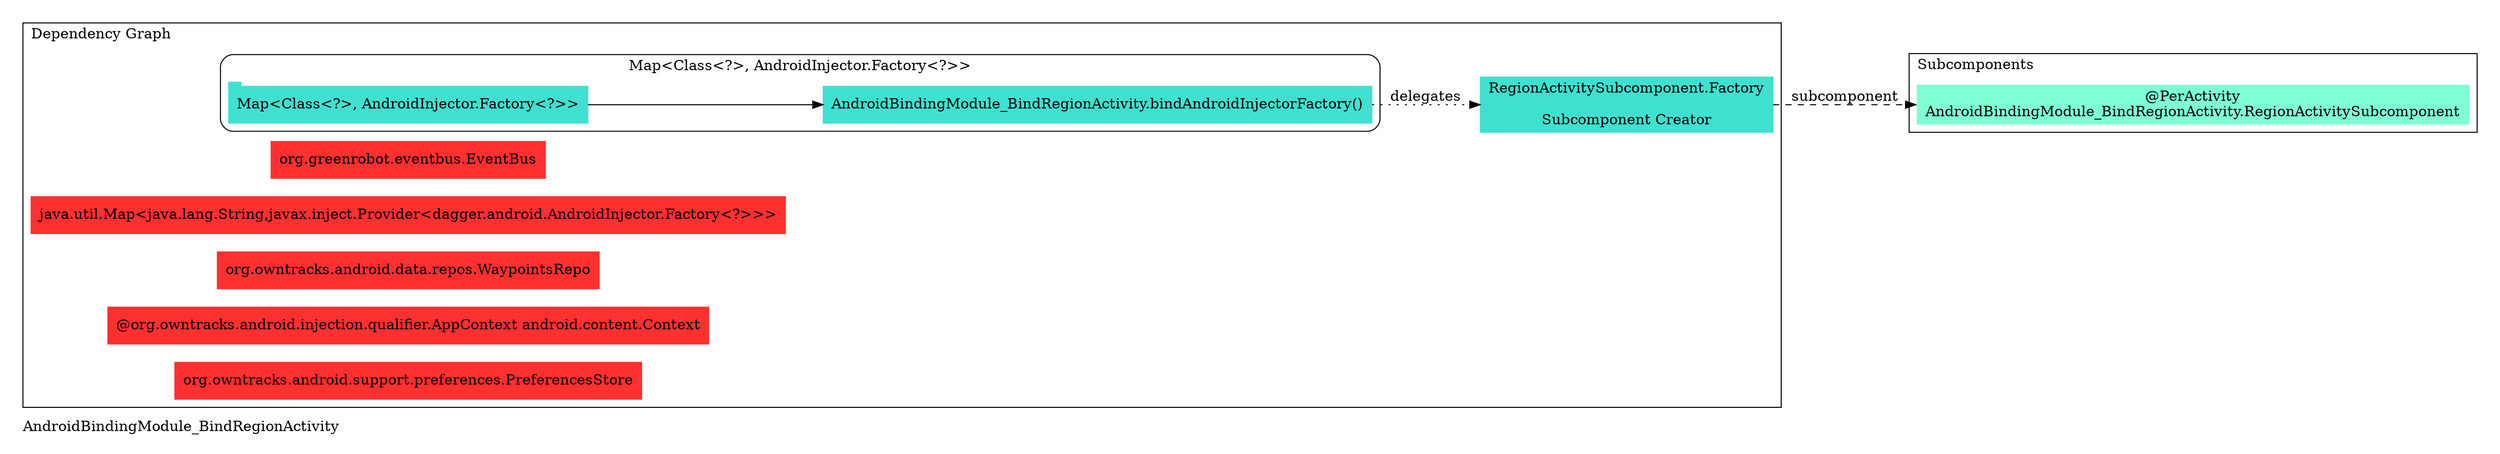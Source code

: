 digraph "org.owntracks.android.injection.modules.AndroidBindingModule_BindRegionActivity" {
  graph [rankdir="LR", labeljust="l", label="AndroidBindingModule_BindRegionActivity", pad="0.2", compound="true"]
  node [shape="rectangle", style="filled", color="turquoise"]
  subgraph "cluster_Entry Points" {
    graph [labeljust="l", label="Entry Points"]
    node [shape="component", penwidth="2"]
  }
  subgraph "cluster_Dependency Graph" {
    graph [labeljust="l", label="Dependency Graph"]
    "59ede4e3-8e00-408d-8445-d0b398e135b1" [label="AndroidBindingModule_BindRegionActivity.bindAndroidInjectorFactory()", color="turquoise"]
    "76be678c-1b2b-4066-8af2-3064d5762476" [label="RegionActivitySubcomponent.Factory\n\nSubcomponent Creator", color="turquoise"]
    "ff04c970-fad5-4e93-92ce-f4c28bfa29f6" [label="org.greenrobot.eventbus.EventBus", color="firebrick1"]
    "13791d94-4874-462f-a292-194633444376" [label="java.util.Map<java.lang.String,javax.inject.Provider<dagger.android.AndroidInjector.Factory<?>>>", color="firebrick1"]
    "ef59071f-31cc-4019-8352-8ec354fee1bb" [label="org.owntracks.android.data.repos.WaypointsRepo", color="firebrick1"]
    "78c51171-e760-411f-9945-fac43095530e" [label="@org.owntracks.android.injection.qualifier.AppContext android.content.Context", color="firebrick1"]
    "1f41aa01-eb33-466a-8949-319a68564ff1" [label="org.owntracks.android.support.preferences.PreferencesStore", color="firebrick1"]
    subgraph "cluster_Map<Class<?>, AndroidInjector.Factory<?>>" {
      graph [label="Map<Class<?>, AndroidInjector.Factory<?>>", labeljust="c", style="rounded", color="black"]
      "15302dc3-d28f-4512-b8e6-a6a093c5a952" [label="Map<Class<?>, AndroidInjector.Factory<?>>", color="turquoise", shape="tab"]
      "59ede4e3-8e00-408d-8445-d0b398e135b1" [label="AndroidBindingModule_BindRegionActivity.bindAndroidInjectorFactory()", color="turquoise"]
    }
  }
  subgraph "cluster_Subcomponents" {
    graph [labeljust="l", shape="folder", label="Subcomponents"]
    "e2b04f1a-c382-4f58-b185-33c00b47550f" [label="@PerActivity\nAndroidBindingModule_BindRegionActivity.RegionActivitySubcomponent", href="full_org.owntracks.android.injection.modules.AndroidBindingModule_BindRegionActivity.RegionActivitySubcomponent.svg", color="aquamarine"]
  }
  "15302dc3-d28f-4512-b8e6-a6a093c5a952" -> "59ede4e3-8e00-408d-8445-d0b398e135b1"
  "59ede4e3-8e00-408d-8445-d0b398e135b1" -> "76be678c-1b2b-4066-8af2-3064d5762476" [style="dotted", label="delegates"]
  "76be678c-1b2b-4066-8af2-3064d5762476" -> "e2b04f1a-c382-4f58-b185-33c00b47550f" [style="dashed", label="subcomponent", headport="w"]
}
